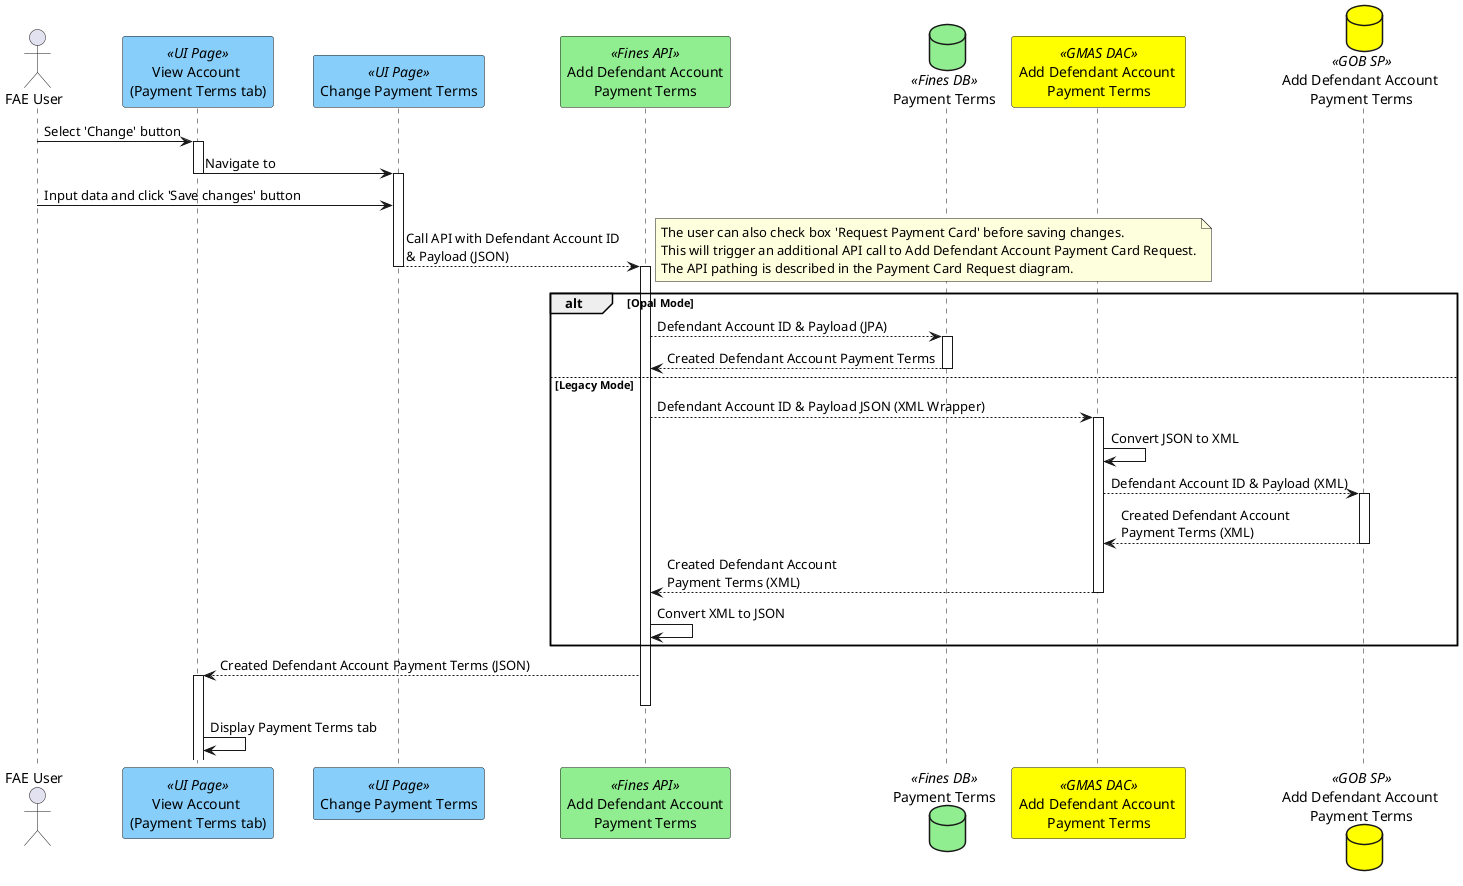@startuml
actor "FAE User" as user
participant "View Account \n(Payment Terms tab)" as viewpage <<UI Page>> #lightskyblue
participant "Change Payment Terms" as changepage <<UI Page>> #lightskyblue
participant "Add Defendant Account\nPayment Terms" as payapi <<Fines API>> #lightgreen
database "Payment Terms" as paydb <<Fines DB>>  #lightgreen
participant "Add Defendant Account \nPayment Terms" as gmasdac <<GMAS DAC>> #yellow
database "Add Defendant Account \nPayment Terms" as paydblegacy <<GOB SP>> #yellow
user -> viewpage ++: Select 'Change' button
viewpage -> changepage --++: Navigate to
user -> changepage : Input data and click 'Save changes' button
changepage --> payapi --++: Call API with Defendant Account ID \n& Payload (JSON)
note right
 The user can also check box 'Request Payment Card' before saving changes.
 This will trigger an additional API call to Add Defendant Account Payment Card Request.
 The API pathing is described in the Payment Card Request diagram.
end note
alt Opal Mode
payapi --> paydb ++ : Defendant Account ID & Payload (JPA)
payapi <-- paydb --: Created Defendant Account Payment Terms
else Legacy Mode
payapi --> gmasdac ++ : Defendant Account ID & Payload JSON (XML Wrapper)
gmasdac -> gmasdac: Convert JSON to XML
gmasdac --> paydblegacy ++ : Defendant Account ID & Payload (XML)
paydblegacy --> gmasdac --: Created Defendant Account \nPayment Terms (XML)
paydblegacy --
gmasdac --> payapi --: Created Defendant Account \nPayment Terms (XML)
gmasdac --
payapi -> payapi : Convert XML to JSON
end
viewpage <-- payapi ++-- : Created Defendant Account Payment Terms (JSON)
viewpage -> viewpage : Display Payment Terms tab
@enduml